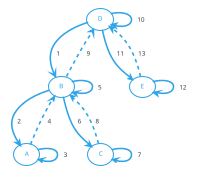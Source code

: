 @startuml
scale 0.5
top to bottom direction
!theme cerulean-outline
(D) --> (B): 1
(B) --> (A): 2
(A) --> (A): 3
(A) ..> (B): 4
(B) --> (B): 5
(B) --> (C): 6
(C) --> (C): 7
(C) ..> (B): 8
(B) ..> (D): 9
(D) --> (D): 10
(D) --> (E): 11
(E) --> (E): 12
(E) ..> (D): 13
@enduml
